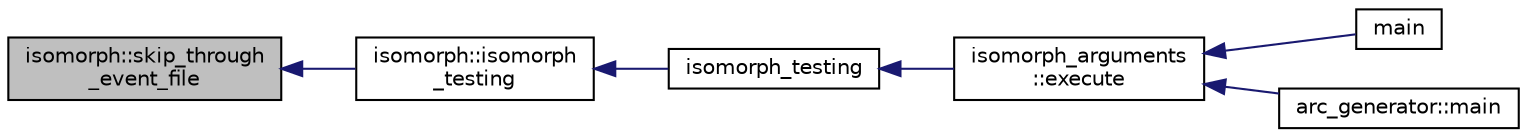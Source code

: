 digraph "isomorph::skip_through_event_file"
{
  edge [fontname="Helvetica",fontsize="10",labelfontname="Helvetica",labelfontsize="10"];
  node [fontname="Helvetica",fontsize="10",shape=record];
  rankdir="LR";
  Node13083 [label="isomorph::skip_through\l_event_file",height=0.2,width=0.4,color="black", fillcolor="grey75", style="filled", fontcolor="black"];
  Node13083 -> Node13084 [dir="back",color="midnightblue",fontsize="10",style="solid",fontname="Helvetica"];
  Node13084 [label="isomorph::isomorph\l_testing",height=0.2,width=0.4,color="black", fillcolor="white", style="filled",URL="$d3/d5f/classisomorph.html#ad7945ec94ba0ba16953482edfaa4da6e"];
  Node13084 -> Node13085 [dir="back",color="midnightblue",fontsize="10",style="solid",fontname="Helvetica"];
  Node13085 [label="isomorph_testing",height=0.2,width=0.4,color="black", fillcolor="white", style="filled",URL="$d4/d7e/isomorph__global_8_c.html#a5a73cbe9f89c4727f086482ee2d238f9"];
  Node13085 -> Node13086 [dir="back",color="midnightblue",fontsize="10",style="solid",fontname="Helvetica"];
  Node13086 [label="isomorph_arguments\l::execute",height=0.2,width=0.4,color="black", fillcolor="white", style="filled",URL="$d5/de4/classisomorph__arguments.html#aa85e472d14906abdd5672dc66027583e"];
  Node13086 -> Node13087 [dir="back",color="midnightblue",fontsize="10",style="solid",fontname="Helvetica"];
  Node13087 [label="main",height=0.2,width=0.4,color="black", fillcolor="white", style="filled",URL="$d1/d5e/blt__main_8_c.html#a217dbf8b442f20279ea00b898af96f52"];
  Node13086 -> Node13088 [dir="back",color="midnightblue",fontsize="10",style="solid",fontname="Helvetica"];
  Node13088 [label="arc_generator::main",height=0.2,width=0.4,color="black", fillcolor="white", style="filled",URL="$d4/d21/classarc__generator.html#ad80140b51b165dad1fe6ab232be7829a"];
}
